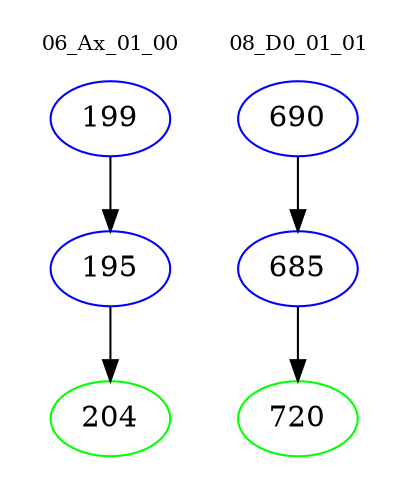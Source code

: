 digraph{
subgraph cluster_0 {
color = white
label = "06_Ax_01_00";
fontsize=10;
T0_199 [label="199", color="blue"]
T0_199 -> T0_195 [color="black"]
T0_195 [label="195", color="blue"]
T0_195 -> T0_204 [color="black"]
T0_204 [label="204", color="green"]
}
subgraph cluster_1 {
color = white
label = "08_D0_01_01";
fontsize=10;
T1_690 [label="690", color="blue"]
T1_690 -> T1_685 [color="black"]
T1_685 [label="685", color="blue"]
T1_685 -> T1_720 [color="black"]
T1_720 [label="720", color="green"]
}
}
